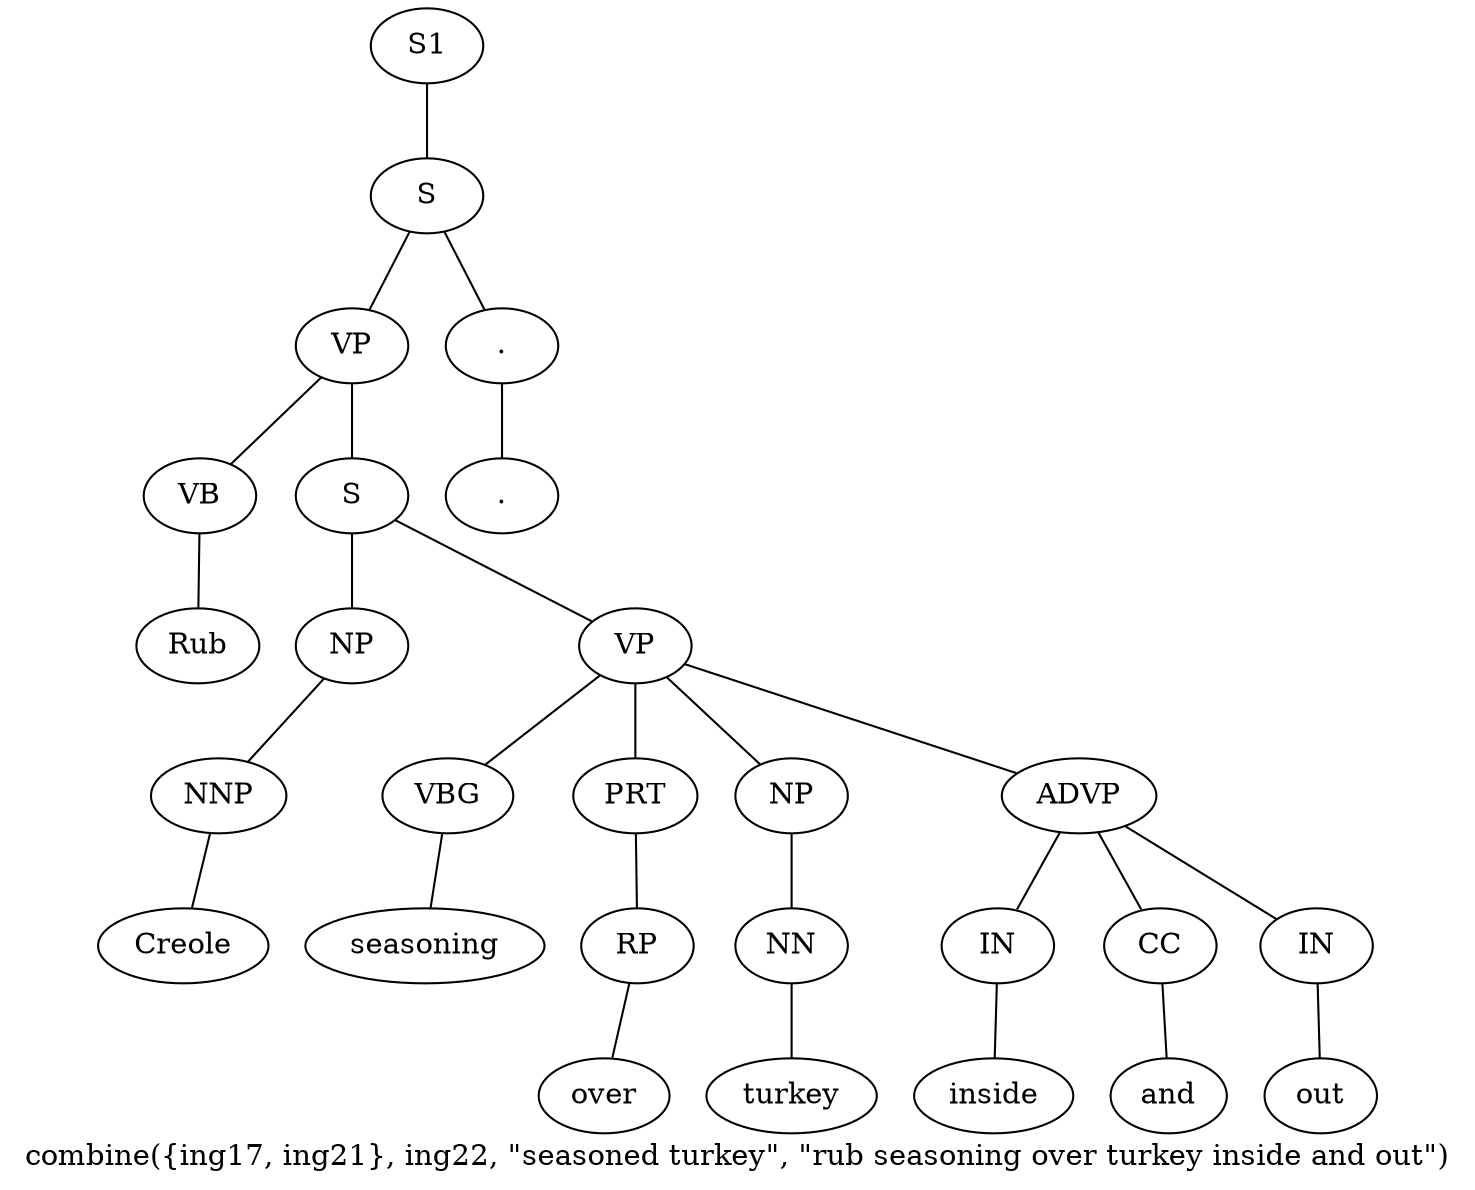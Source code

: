 graph SyntaxGraph {
	label = "combine({ing17, ing21}, ing22, \"seasoned turkey\", \"rub seasoning over turkey inside and out\")";
	Node0 [label="S1"];
	Node1 [label="S"];
	Node2 [label="VP"];
	Node3 [label="VB"];
	Node4 [label="Rub"];
	Node5 [label="S"];
	Node6 [label="NP"];
	Node7 [label="NNP"];
	Node8 [label="Creole"];
	Node9 [label="VP"];
	Node10 [label="VBG"];
	Node11 [label="seasoning"];
	Node12 [label="PRT"];
	Node13 [label="RP"];
	Node14 [label="over"];
	Node15 [label="NP"];
	Node16 [label="NN"];
	Node17 [label="turkey"];
	Node18 [label="ADVP"];
	Node19 [label="IN"];
	Node20 [label="inside"];
	Node21 [label="CC"];
	Node22 [label="and"];
	Node23 [label="IN"];
	Node24 [label="out"];
	Node25 [label="."];
	Node26 [label="."];

	Node0 -- Node1;
	Node1 -- Node2;
	Node1 -- Node25;
	Node2 -- Node3;
	Node2 -- Node5;
	Node3 -- Node4;
	Node5 -- Node6;
	Node5 -- Node9;
	Node6 -- Node7;
	Node7 -- Node8;
	Node9 -- Node10;
	Node9 -- Node12;
	Node9 -- Node15;
	Node9 -- Node18;
	Node10 -- Node11;
	Node12 -- Node13;
	Node13 -- Node14;
	Node15 -- Node16;
	Node16 -- Node17;
	Node18 -- Node19;
	Node18 -- Node21;
	Node18 -- Node23;
	Node19 -- Node20;
	Node21 -- Node22;
	Node23 -- Node24;
	Node25 -- Node26;
}